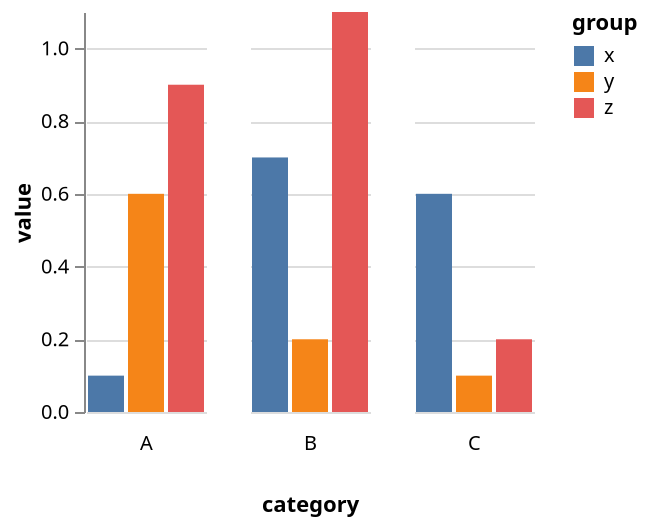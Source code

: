 {
  "$schema": "https://vega.github.io/schema/vega/v5.json",
  "background": "white",
  "padding": 5,
  "data": [
    {
      "name": "source_0",
      "values": [
        {"category": "A", "group": "x", "value": 0.1},
        {"category": "A", "group": "y", "value": 0.6},
        {"category": "A", "group": "z", "value": 0.9},
        {"category": "B", "group": "x", "value": 0.7},
        {"category": "B", "group": "y", "value": 0.2},
        {"category": "B", "group": "z", "value": 1.1},
        {"category": "C", "group": "x", "value": 0.6},
        {"category": "C", "group": "y", "value": 0.1},
        {"category": "C", "group": "z", "value": 0.2}
      ]
    },
    {
      "name": "data_0",
      "source": "source_0",
      "transform": [
        {
          "type": "stack",
          "groupby": ["group", "category"],
          "field": "value",
          "sort": {"field": [], "order": []},
          "as": ["value_start", "value_end"],
          "offset": "zero"
        },
        {
          "type": "filter",
          "expr": "isValid(datum[\"value\"]) && isFinite(+datum[\"value\"])"
        }
      ]
    },
    {
      "name": "column_domain",
      "source": "data_0",
      "transform": [{"type": "aggregate", "groupby": ["category"]}]
    }
  ],
  "signals": [
    {"name": "x_step", "value": 20},
    {
      "name": "child_width",
      "update": "bandspace(domain('x').length, 0.1, 0.05) * x_step"
    },
    {"name": "child_height", "value": 200}
  ],
  "layout": {
    "padding": 20,
    "titleAnchor": {"column": "end"},
    "offset": {"columnTitle": 10},
    "columns": {"signal": "length(data('column_domain'))"},
    "bounds": "full",
    "align": "all"
  },
  "marks": [
    {
      "name": "column-title",
      "type": "group",
      "role": "column-title",
      "title": {
        "text": "category",
        "style": "guide-title",
        "orient": "bottom",
        "offset": 10
      }
    },
    {
      "name": "row_header",
      "type": "group",
      "role": "row-header",
      "encode": {"update": {"height": {"signal": "child_height"}}},
      "axes": [
        {
          "scale": "y",
          "orient": "left",
          "grid": false,
          "title": "value",
          "labelOverlap": true,
          "tickCount": {"signal": "ceil(child_height/40)"},
          "zindex": 0
        }
      ]
    },
    {
      "name": "column_footer",
      "type": "group",
      "role": "column-footer",
      "from": {"data": "column_domain"},
      "sort": {"field": "datum[\"category\"]", "order": "ascending"},
      "title": {
        "text": {"signal": "\"\" + parent[\"category\"]"},
        "style": "guide-label",
        "frame": "group",
        "orient": "bottom",
        "offset": 10
      },
      "encode": {"update": {"width": {"signal": "child_width"}}}
    },
    {
      "name": "cell",
      "type": "group",
      "style": "cell",
      "from": {
        "facet": {"name": "facet", "data": "data_0", "groupby": ["category"]}
      },
      "sort": {"field": ["datum[\"category\"]"], "order": ["ascending"]},
      "encode": {
        "update": {
          "width": {"signal": "child_width"},
          "height": {"signal": "child_height"}
        }
      },
      "marks": [
        {
          "name": "child_marks",
          "type": "rect",
          "style": ["bar"],
          "from": {"data": "facet"},
          "encode": {
            "update": {
              "fill": {"scale": "color", "field": "group"},
              "ariaRoleDescription": {"value": "bar"},
              "description": {
                "signal": "\"group: \" + (\"\" + datum[\"group\"]) + \"; value: \" + (!isValid(datum[\"value\"]) || !isFinite(+datum[\"value\"]) ? \"\" + datum[\"value\"] : format(datum[\"value\"], \"\"))"
              },
              "x": {"scale": "x", "field": "group"},
              "width": {"signal": "max(0.25, bandwidth('x'))"},
              "y": {"scale": "y", "field": "value_end"},
              "y2": {"scale": "y", "field": "value_start"}
            }
          }
        }
      ],
      "axes": [
        {
          "scale": "y",
          "orient": "left",
          "gridScale": "x",
          "grid": true,
          "tickCount": {"signal": "ceil(child_height/40)"},
          "domain": false,
          "labels": false,
          "aria": false,
          "maxExtent": 0,
          "minExtent": 0,
          "ticks": false,
          "zindex": 0
        }
      ]
    }
  ],
  "scales": [
    {
      "name": "x",
      "type": "band",
      "domain": {"data": "data_0", "field": "group", "sort": true},
      "range": {"step": {"signal": "x_step"}},
      "paddingInner": 0.1,
      "paddingOuter": 0.05
    },
    {
      "name": "y",
      "type": "linear",
      "domain": {"data": "data_0", "fields": ["value_start", "value_end"]},
      "range": [{"signal": "child_height"}, 0],
      "nice": true,
      "zero": true
    },
    {
      "name": "color",
      "type": "ordinal",
      "domain": {"data": "data_0", "field": "group", "sort": true},
      "range": "category"
    }
  ],
  "legends": [{"fill": "color", "symbolType": "square", "title": "group"}],
  "config": {"style": {"cell": {"stroke": "transparent"}}}
}
